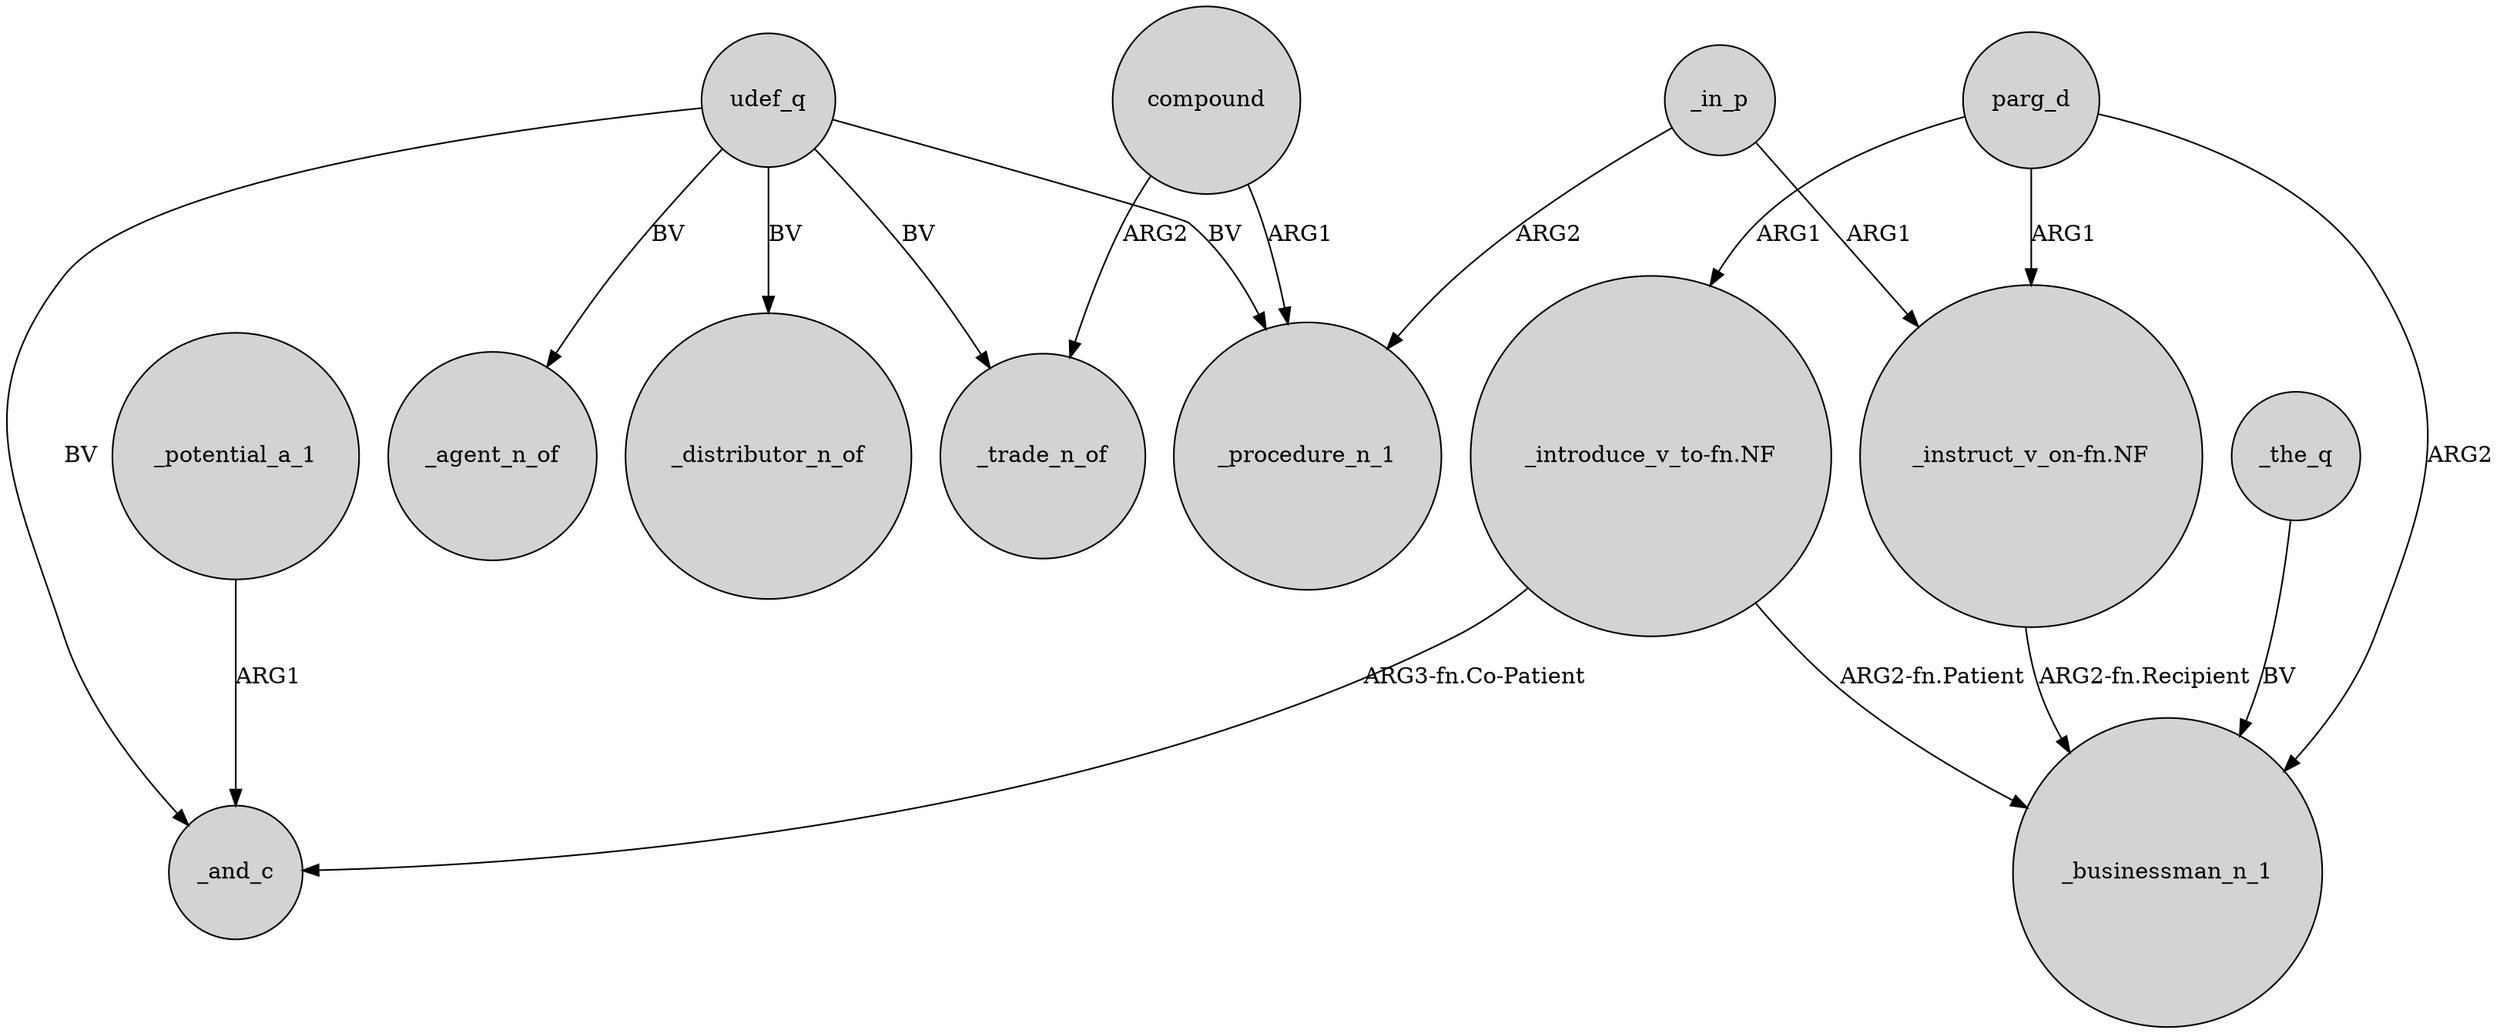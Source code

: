 digraph {
	node [shape=circle style=filled]
	compound -> _procedure_n_1 [label=ARG1]
	parg_d -> "_introduce_v_to-fn.NF" [label=ARG1]
	"_instruct_v_on-fn.NF" -> _businessman_n_1 [label="ARG2-fn.Recipient"]
	udef_q -> _trade_n_of [label=BV]
	udef_q -> _distributor_n_of [label=BV]
	parg_d -> "_instruct_v_on-fn.NF" [label=ARG1]
	_in_p -> "_instruct_v_on-fn.NF" [label=ARG1]
	"_introduce_v_to-fn.NF" -> _and_c [label="ARG3-fn.Co-Patient"]
	compound -> _trade_n_of [label=ARG2]
	_the_q -> _businessman_n_1 [label=BV]
	udef_q -> _and_c [label=BV]
	parg_d -> _businessman_n_1 [label=ARG2]
	udef_q -> _procedure_n_1 [label=BV]
	"_introduce_v_to-fn.NF" -> _businessman_n_1 [label="ARG2-fn.Patient"]
	_in_p -> _procedure_n_1 [label=ARG2]
	_potential_a_1 -> _and_c [label=ARG1]
	udef_q -> _agent_n_of [label=BV]
}
